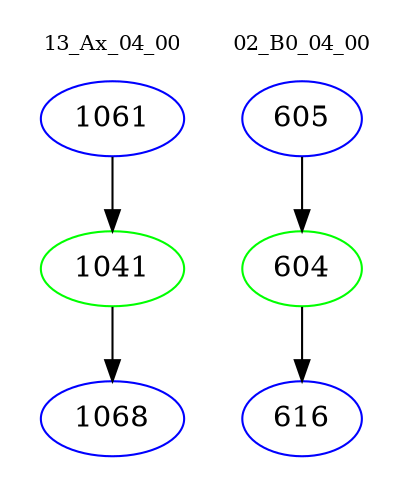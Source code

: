 digraph{
subgraph cluster_0 {
color = white
label = "13_Ax_04_00";
fontsize=10;
T0_1061 [label="1061", color="blue"]
T0_1061 -> T0_1041 [color="black"]
T0_1041 [label="1041", color="green"]
T0_1041 -> T0_1068 [color="black"]
T0_1068 [label="1068", color="blue"]
}
subgraph cluster_1 {
color = white
label = "02_B0_04_00";
fontsize=10;
T1_605 [label="605", color="blue"]
T1_605 -> T1_604 [color="black"]
T1_604 [label="604", color="green"]
T1_604 -> T1_616 [color="black"]
T1_616 [label="616", color="blue"]
}
}
